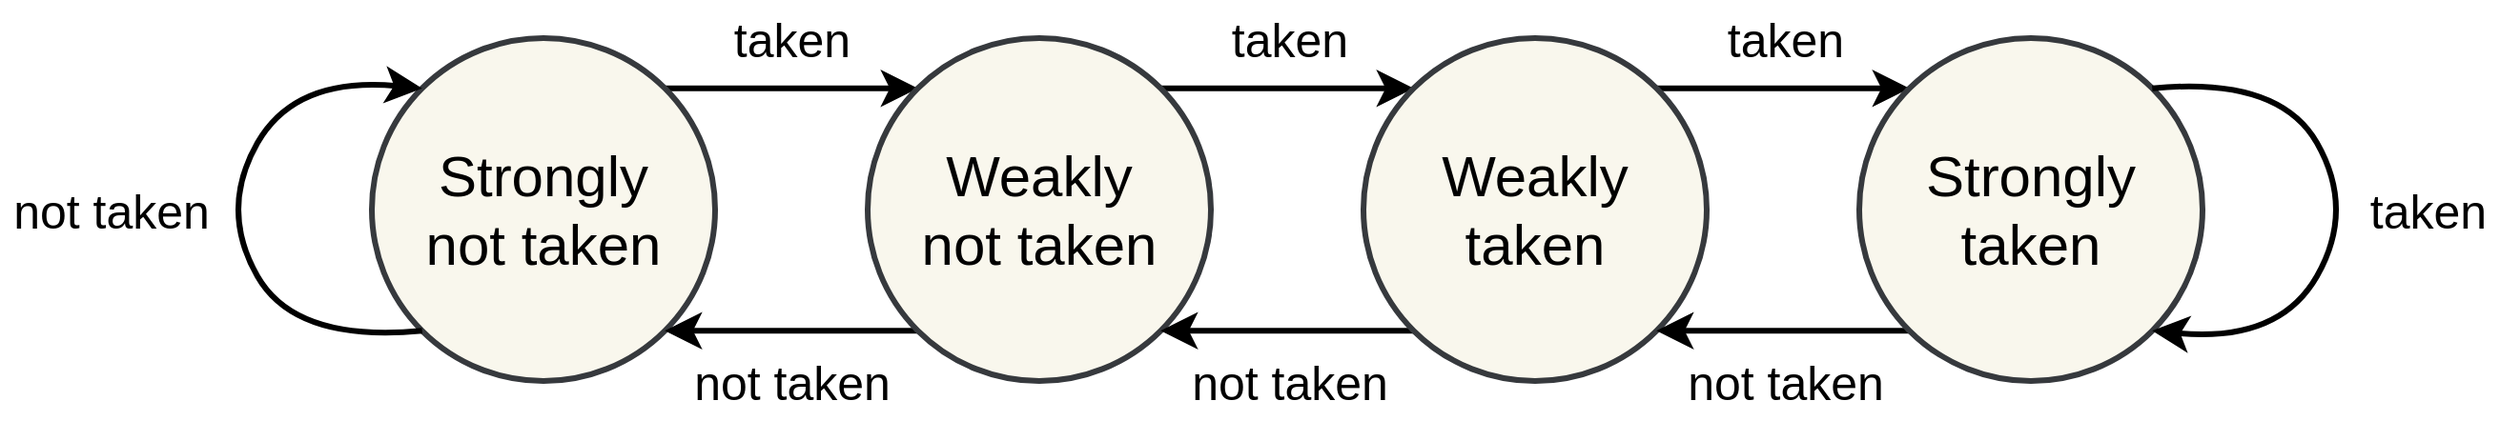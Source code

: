 <mxfile version="13.1.3">
    <diagram id="6hGFLwfOUW9BJ-s0fimq" name="Saturating Counter">
        <mxGraphModel dx="2481" dy="823" grid="1" gridSize="5" guides="1" tooltips="1" connect="1" arrows="1" fold="1" page="1" pageScale="1" pageWidth="1169" pageHeight="827" background="#ffffff" math="0" shadow="0">
            <root>
                <mxCell id="0"/>
                <mxCell id="1" parent="0"/>
                <mxCell id="9" style="edgeStyle=none;curved=1;orthogonalLoop=1;jettySize=auto;html=1;exitX=1;exitY=0;exitDx=0;exitDy=0;entryX=0;entryY=0;entryDx=0;entryDy=0;endSize=10;strokeColor=#000000;strokeWidth=3;" edge="1" parent="1" source="2" target="4">
                    <mxGeometry relative="1" as="geometry"/>
                </mxCell>
                <mxCell id="2" value="&lt;font color=&quot;#000000&quot; style=&quot;font-size: 30px&quot;&gt;&lt;span&gt;Strongly&lt;br&gt;not taken&lt;br&gt;&lt;/span&gt;&lt;/font&gt;" style="ellipse;whiteSpace=wrap;html=1;aspect=fixed;fillColor=#f9f7ed;strokeColor=#36393d;strokeWidth=3;" vertex="1" parent="1">
                    <mxGeometry x="120" y="300" width="180" height="180" as="geometry"/>
                </mxCell>
                <mxCell id="12" style="edgeStyle=none;curved=1;orthogonalLoop=1;jettySize=auto;html=1;exitX=1;exitY=0;exitDx=0;exitDy=0;entryX=0;entryY=0;entryDx=0;entryDy=0;endSize=10;strokeColor=#000000;strokeWidth=3;" edge="1" parent="1" source="4" target="5">
                    <mxGeometry relative="1" as="geometry"/>
                </mxCell>
                <mxCell id="21" style="edgeStyle=none;curved=1;orthogonalLoop=1;jettySize=auto;html=1;exitX=0;exitY=1;exitDx=0;exitDy=0;entryX=1;entryY=1;entryDx=0;entryDy=0;endSize=10;strokeColor=#000000;strokeWidth=3;fontSize=25;" edge="1" parent="1" source="4" target="2">
                    <mxGeometry relative="1" as="geometry"/>
                </mxCell>
                <mxCell id="4" value="&lt;font color=&quot;#000000&quot; style=&quot;font-size: 30px&quot;&gt;&lt;span&gt;Weakly&lt;br&gt;not taken&lt;br&gt;&lt;/span&gt;&lt;/font&gt;" style="ellipse;whiteSpace=wrap;html=1;aspect=fixed;fillColor=#f9f7ed;strokeColor=#36393d;strokeWidth=3;" vertex="1" parent="1">
                    <mxGeometry x="380" y="300" width="180" height="180" as="geometry"/>
                </mxCell>
                <mxCell id="13" style="edgeStyle=none;curved=1;orthogonalLoop=1;jettySize=auto;html=1;exitX=1;exitY=0;exitDx=0;exitDy=0;entryX=0;entryY=0;entryDx=0;entryDy=0;endSize=10;strokeColor=#000000;strokeWidth=3;" edge="1" parent="1" source="5" target="6">
                    <mxGeometry relative="1" as="geometry"/>
                </mxCell>
                <mxCell id="20" style="edgeStyle=none;curved=1;orthogonalLoop=1;jettySize=auto;html=1;exitX=0;exitY=1;exitDx=0;exitDy=0;entryX=1;entryY=1;entryDx=0;entryDy=0;endSize=10;strokeColor=#000000;strokeWidth=3;fontSize=25;" edge="1" parent="1" source="5" target="4">
                    <mxGeometry relative="1" as="geometry"/>
                </mxCell>
                <mxCell id="5" value="&lt;font color=&quot;#000000&quot; style=&quot;font-size: 30px&quot;&gt;&lt;span&gt;Weakly&lt;br&gt;taken&lt;br&gt;&lt;/span&gt;&lt;/font&gt;" style="ellipse;whiteSpace=wrap;html=1;aspect=fixed;fillColor=#f9f7ed;strokeColor=#36393d;strokeWidth=3;" vertex="1" parent="1">
                    <mxGeometry x="640" y="300" width="180" height="180" as="geometry"/>
                </mxCell>
                <mxCell id="19" style="edgeStyle=none;curved=1;orthogonalLoop=1;jettySize=auto;html=1;exitX=0;exitY=1;exitDx=0;exitDy=0;entryX=1;entryY=1;entryDx=0;entryDy=0;endSize=10;strokeColor=#000000;strokeWidth=3;fontSize=25;" edge="1" parent="1" source="6" target="5">
                    <mxGeometry relative="1" as="geometry"/>
                </mxCell>
                <mxCell id="6" value="&lt;font color=&quot;#000000&quot; style=&quot;font-size: 30px&quot;&gt;&lt;span&gt;Strongly&lt;br&gt;taken&lt;br&gt;&lt;/span&gt;&lt;/font&gt;" style="ellipse;whiteSpace=wrap;html=1;aspect=fixed;fillColor=#f9f7ed;strokeColor=#36393d;strokeWidth=3;" vertex="1" parent="1">
                    <mxGeometry x="900" y="300" width="180" height="180" as="geometry"/>
                </mxCell>
                <mxCell id="14" value="&lt;font color=&quot;#000000&quot; style=&quot;font-size: 25px&quot;&gt;taken&lt;/font&gt;" style="text;html=1;align=center;verticalAlign=middle;resizable=0;points=[];autosize=1;fontSize=25;" vertex="1" parent="1">
                    <mxGeometry x="302.5" y="280" width="75" height="40" as="geometry"/>
                </mxCell>
                <mxCell id="15" value="&lt;font color=&quot;#000000&quot; style=&quot;font-size: 25px&quot;&gt;taken&lt;/font&gt;" style="text;html=1;align=center;verticalAlign=middle;resizable=0;points=[];autosize=1;fontSize=25;" vertex="1" parent="1">
                    <mxGeometry x="563" y="280" width="75" height="40" as="geometry"/>
                </mxCell>
                <mxCell id="16" value="&lt;font color=&quot;#000000&quot; style=&quot;font-size: 25px&quot;&gt;taken&lt;/font&gt;" style="text;html=1;align=center;verticalAlign=middle;resizable=0;points=[];autosize=1;fontSize=25;" vertex="1" parent="1">
                    <mxGeometry x="823" y="280" width="75" height="40" as="geometry"/>
                </mxCell>
                <mxCell id="22" value="&lt;font color=&quot;#000000&quot; style=&quot;font-size: 25px&quot;&gt;not taken&lt;/font&gt;" style="text;html=1;align=center;verticalAlign=middle;resizable=0;points=[];autosize=1;fontSize=25;" vertex="1" parent="1">
                    <mxGeometry x="282.5" y="460" width="115" height="40" as="geometry"/>
                </mxCell>
                <mxCell id="23" value="&lt;font color=&quot;#000000&quot; style=&quot;font-size: 25px&quot;&gt;not taken&lt;/font&gt;" style="text;html=1;align=center;verticalAlign=middle;resizable=0;points=[];autosize=1;fontSize=25;" vertex="1" parent="1">
                    <mxGeometry x="543" y="460" width="115" height="40" as="geometry"/>
                </mxCell>
                <mxCell id="24" value="&lt;font color=&quot;#000000&quot; style=&quot;font-size: 25px&quot;&gt;not taken&lt;/font&gt;" style="text;html=1;align=center;verticalAlign=middle;resizable=0;points=[];autosize=1;fontSize=25;" vertex="1" parent="1">
                    <mxGeometry x="803" y="460" width="115" height="40" as="geometry"/>
                </mxCell>
                <mxCell id="27" style="edgeStyle=none;curved=1;orthogonalLoop=1;jettySize=auto;html=1;exitX=1;exitY=0;exitDx=0;exitDy=0;entryX=1;entryY=1;entryDx=0;entryDy=0;endSize=10;strokeColor=#000000;strokeWidth=3;fontSize=25;" edge="1" parent="1" source="6" target="6">
                    <mxGeometry relative="1" as="geometry">
                        <Array as="points">
                            <mxPoint x="1120" y="320"/>
                            <mxPoint x="1160" y="390"/>
                            <mxPoint x="1120" y="460"/>
                        </Array>
                    </mxGeometry>
                </mxCell>
                <mxCell id="28" value="&lt;font color=&quot;#000000&quot; style=&quot;font-size: 25px&quot;&gt;taken&lt;/font&gt;" style="text;html=1;align=center;verticalAlign=middle;resizable=0;points=[];autosize=1;fontSize=25;" vertex="1" parent="1">
                    <mxGeometry x="1160" y="370" width="75" height="40" as="geometry"/>
                </mxCell>
                <mxCell id="31" style="edgeStyle=none;curved=1;orthogonalLoop=1;jettySize=auto;html=1;exitX=0;exitY=1;exitDx=0;exitDy=0;entryX=0;entryY=0;entryDx=0;entryDy=0;endSize=10;strokeColor=#000000;strokeWidth=3;fontSize=25;" edge="1" parent="1" source="2" target="2">
                    <mxGeometry relative="1" as="geometry">
                        <Array as="points">
                            <mxPoint x="80" y="460"/>
                            <mxPoint x="40" y="390"/>
                            <mxPoint x="80" y="320"/>
                        </Array>
                    </mxGeometry>
                </mxCell>
                <mxCell id="33" value="&lt;font color=&quot;#000000&quot; style=&quot;font-size: 25px&quot;&gt;not taken&lt;/font&gt;" style="text;html=1;align=center;verticalAlign=middle;resizable=0;points=[];autosize=1;fontSize=25;" vertex="1" parent="1">
                    <mxGeometry x="-75" y="370" width="115" height="40" as="geometry"/>
                </mxCell>
            </root>
        </mxGraphModel>
    </diagram>
</mxfile>